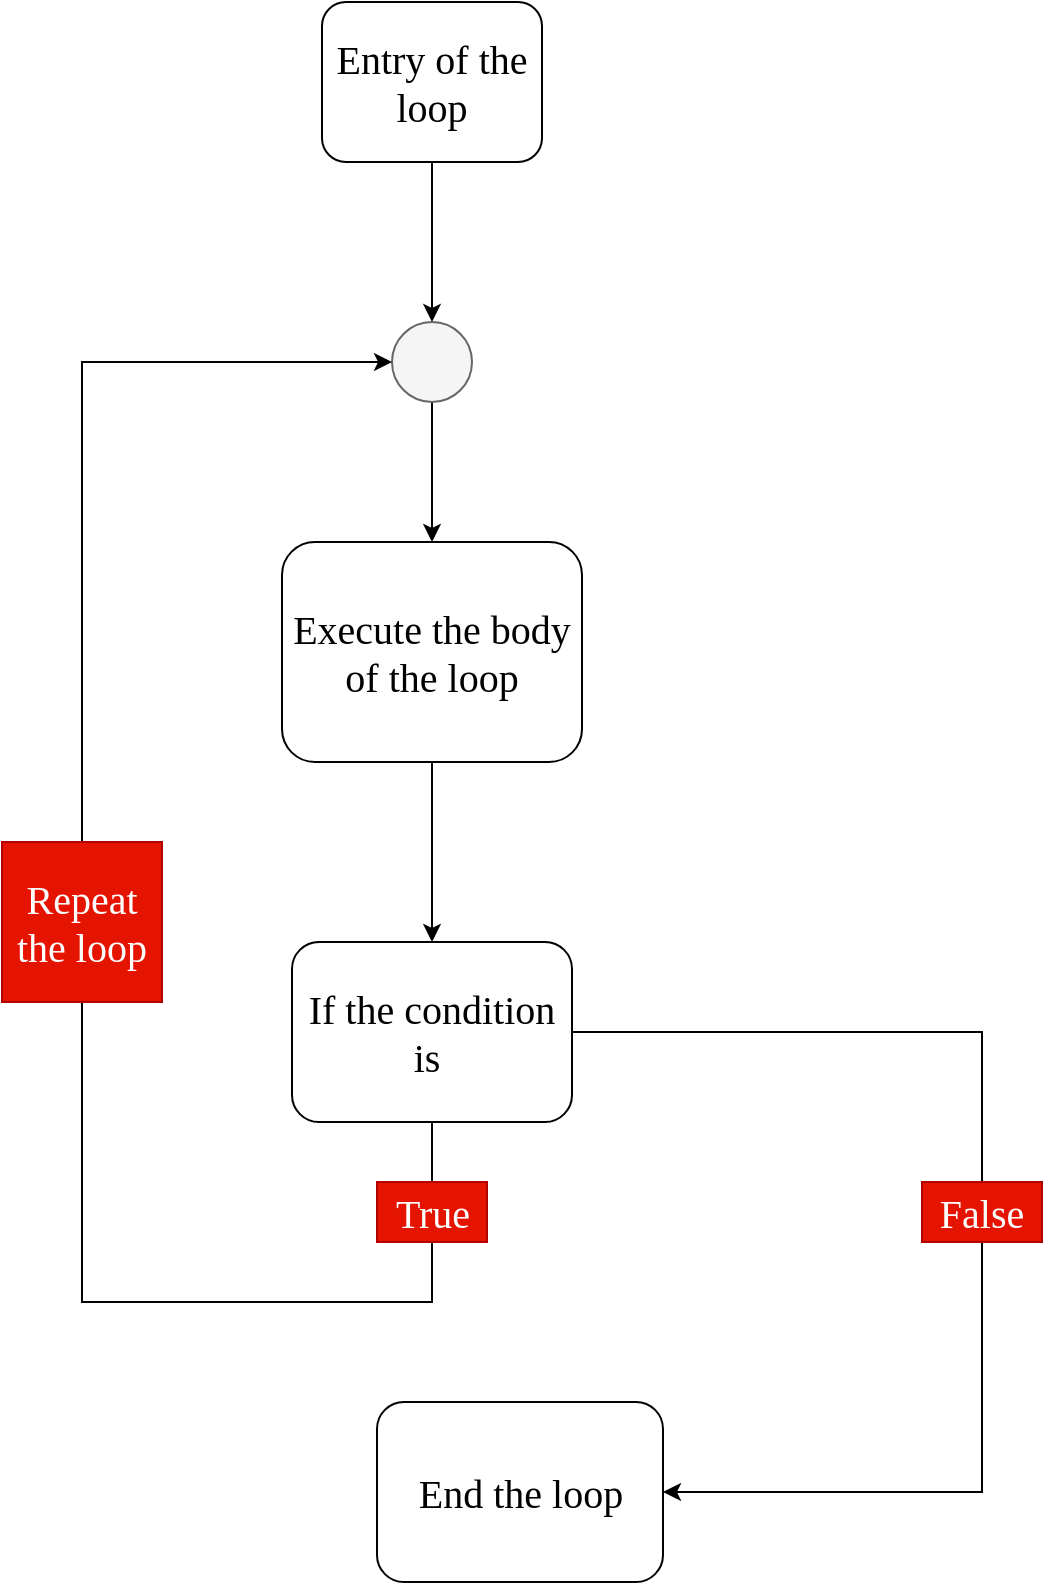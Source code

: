 <mxfile>
    <diagram id="gx41MyuRyjL7TZAcfgfs" name="Page-1">
        <mxGraphModel dx="758" dy="518" grid="1" gridSize="10" guides="1" tooltips="1" connect="1" arrows="1" fold="1" page="1" pageScale="1" pageWidth="1169" pageHeight="827" math="0" shadow="0">
            <root>
                <mxCell id="0"/>
                <mxCell id="1" parent="0"/>
                <mxCell id="GtK4Kc0GG62nEwSkuiJr-3" style="edgeStyle=orthogonalEdgeStyle;rounded=0;orthogonalLoop=1;jettySize=auto;html=1;entryX=0.5;entryY=0;entryDx=0;entryDy=0;" parent="1" source="GtK4Kc0GG62nEwSkuiJr-1" target="GtK4Kc0GG62nEwSkuiJr-2" edge="1">
                    <mxGeometry relative="1" as="geometry"/>
                </mxCell>
                <mxCell id="GtK4Kc0GG62nEwSkuiJr-1" value="Entry of the loop" style="rounded=1;whiteSpace=wrap;html=1;fontFamily=Comic Sans MS;fontSize=20;" parent="1" vertex="1">
                    <mxGeometry x="330" y="70" width="110" height="80" as="geometry"/>
                </mxCell>
                <mxCell id="GtK4Kc0GG62nEwSkuiJr-5" style="edgeStyle=orthogonalEdgeStyle;rounded=0;orthogonalLoop=1;jettySize=auto;html=1;entryX=0.5;entryY=0;entryDx=0;entryDy=0;" parent="1" source="GtK4Kc0GG62nEwSkuiJr-2" target="GtK4Kc0GG62nEwSkuiJr-4" edge="1">
                    <mxGeometry relative="1" as="geometry"/>
                </mxCell>
                <mxCell id="GtK4Kc0GG62nEwSkuiJr-2" value="" style="ellipse;whiteSpace=wrap;html=1;aspect=fixed;fillColor=#f5f5f5;strokeColor=#666666;fontColor=#333333;" parent="1" vertex="1">
                    <mxGeometry x="365" y="230" width="40" height="40" as="geometry"/>
                </mxCell>
                <mxCell id="GtK4Kc0GG62nEwSkuiJr-7" style="edgeStyle=orthogonalEdgeStyle;rounded=0;orthogonalLoop=1;jettySize=auto;html=1;entryX=0.5;entryY=0;entryDx=0;entryDy=0;" parent="1" source="GtK4Kc0GG62nEwSkuiJr-4" target="GtK4Kc0GG62nEwSkuiJr-6" edge="1">
                    <mxGeometry relative="1" as="geometry"/>
                </mxCell>
                <mxCell id="GtK4Kc0GG62nEwSkuiJr-4" value="Execute the body of the loop" style="rounded=1;whiteSpace=wrap;html=1;fontFamily=Comic Sans MS;fontSize=20;" parent="1" vertex="1">
                    <mxGeometry x="310" y="340" width="150" height="110" as="geometry"/>
                </mxCell>
                <mxCell id="GtK4Kc0GG62nEwSkuiJr-8" style="edgeStyle=orthogonalEdgeStyle;rounded=0;orthogonalLoop=1;jettySize=auto;html=1;exitX=0.5;exitY=1;exitDx=0;exitDy=0;entryX=0;entryY=0.5;entryDx=0;entryDy=0;" parent="1" source="GtK4Kc0GG62nEwSkuiJr-6" target="GtK4Kc0GG62nEwSkuiJr-2" edge="1">
                    <mxGeometry relative="1" as="geometry">
                        <Array as="points">
                            <mxPoint x="385" y="720"/>
                            <mxPoint x="210" y="720"/>
                            <mxPoint x="210" y="250"/>
                        </Array>
                    </mxGeometry>
                </mxCell>
                <mxCell id="GtK4Kc0GG62nEwSkuiJr-14" style="edgeStyle=orthogonalEdgeStyle;rounded=0;orthogonalLoop=1;jettySize=auto;html=1;entryX=1;entryY=0.5;entryDx=0;entryDy=0;fontFamily=Comic Sans MS;fontSize=20;" parent="1" source="GtK4Kc0GG62nEwSkuiJr-6" target="GtK4Kc0GG62nEwSkuiJr-12" edge="1">
                    <mxGeometry relative="1" as="geometry">
                        <Array as="points">
                            <mxPoint x="660" y="585"/>
                            <mxPoint x="660" y="815"/>
                        </Array>
                    </mxGeometry>
                </mxCell>
                <mxCell id="GtK4Kc0GG62nEwSkuiJr-6" value="If the condition is&amp;nbsp;" style="rounded=1;whiteSpace=wrap;html=1;fontFamily=Comic Sans MS;fontSize=20;" parent="1" vertex="1">
                    <mxGeometry x="315" y="540" width="140" height="90" as="geometry"/>
                </mxCell>
                <mxCell id="GtK4Kc0GG62nEwSkuiJr-9" value="True" style="text;html=1;strokeColor=#B20000;fillColor=#e51400;align=center;verticalAlign=middle;whiteSpace=wrap;rounded=0;fontSize=20;fontFamily=Comic Sans MS;fontColor=#ffffff;" parent="1" vertex="1">
                    <mxGeometry x="357.5" y="660" width="55" height="30" as="geometry"/>
                </mxCell>
                <mxCell id="GtK4Kc0GG62nEwSkuiJr-11" value="Repeat the loop" style="text;html=1;fillColor=#e51400;align=center;verticalAlign=middle;whiteSpace=wrap;rounded=0;fontFamily=Comic Sans MS;fontSize=20;strokeColor=#B20000;fontColor=#ffffff;" parent="1" vertex="1">
                    <mxGeometry x="170" y="490" width="80" height="80" as="geometry"/>
                </mxCell>
                <mxCell id="GtK4Kc0GG62nEwSkuiJr-12" value="End the loop" style="rounded=1;whiteSpace=wrap;html=1;fontFamily=Comic Sans MS;fontSize=20;" parent="1" vertex="1">
                    <mxGeometry x="357.5" y="770" width="143" height="90" as="geometry"/>
                </mxCell>
                <mxCell id="GtK4Kc0GG62nEwSkuiJr-16" value="False" style="text;html=1;strokeColor=#B20000;fillColor=#e51400;align=center;verticalAlign=middle;whiteSpace=wrap;rounded=0;fontFamily=Comic Sans MS;fontSize=20;fontColor=#ffffff;" parent="1" vertex="1">
                    <mxGeometry x="630" y="660" width="60" height="30" as="geometry"/>
                </mxCell>
            </root>
        </mxGraphModel>
    </diagram>
</mxfile>